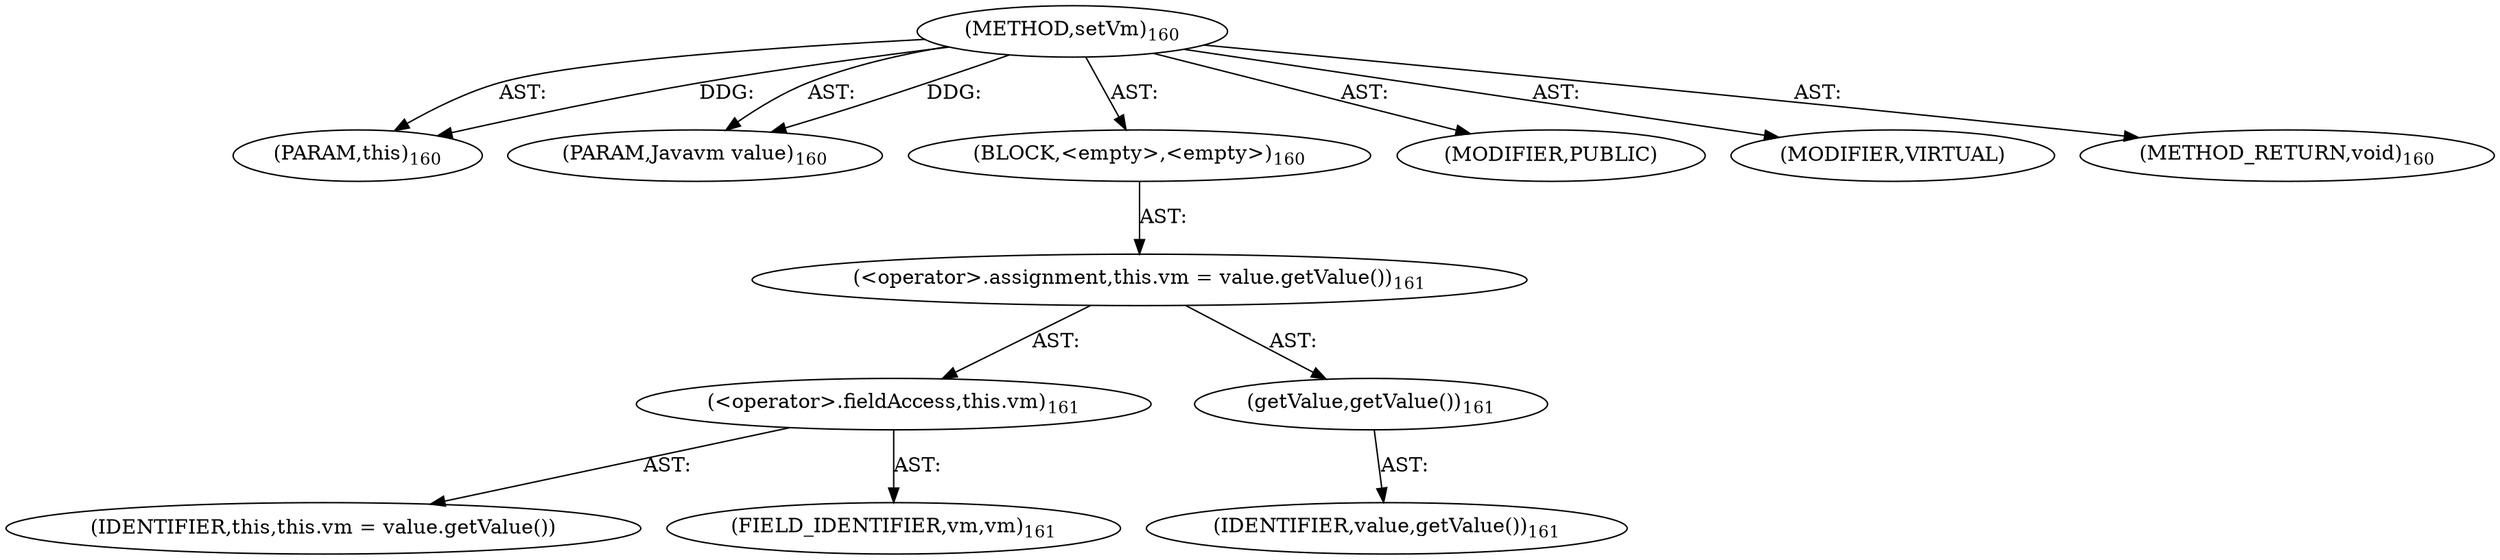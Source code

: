 digraph "setVm" {  
"111669149701" [label = <(METHOD,setVm)<SUB>160</SUB>> ]
"115964117007" [label = <(PARAM,this)<SUB>160</SUB>> ]
"115964117008" [label = <(PARAM,Javavm value)<SUB>160</SUB>> ]
"25769803781" [label = <(BLOCK,&lt;empty&gt;,&lt;empty&gt;)<SUB>160</SUB>> ]
"30064771082" [label = <(&lt;operator&gt;.assignment,this.vm = value.getValue())<SUB>161</SUB>> ]
"30064771083" [label = <(&lt;operator&gt;.fieldAccess,this.vm)<SUB>161</SUB>> ]
"68719476763" [label = <(IDENTIFIER,this,this.vm = value.getValue())> ]
"55834574853" [label = <(FIELD_IDENTIFIER,vm,vm)<SUB>161</SUB>> ]
"30064771084" [label = <(getValue,getValue())<SUB>161</SUB>> ]
"68719476764" [label = <(IDENTIFIER,value,getValue())<SUB>161</SUB>> ]
"133143986206" [label = <(MODIFIER,PUBLIC)> ]
"133143986207" [label = <(MODIFIER,VIRTUAL)> ]
"128849018885" [label = <(METHOD_RETURN,void)<SUB>160</SUB>> ]
  "111669149701" -> "115964117007"  [ label = "AST: "] 
  "111669149701" -> "115964117008"  [ label = "AST: "] 
  "111669149701" -> "25769803781"  [ label = "AST: "] 
  "111669149701" -> "133143986206"  [ label = "AST: "] 
  "111669149701" -> "133143986207"  [ label = "AST: "] 
  "111669149701" -> "128849018885"  [ label = "AST: "] 
  "25769803781" -> "30064771082"  [ label = "AST: "] 
  "30064771082" -> "30064771083"  [ label = "AST: "] 
  "30064771082" -> "30064771084"  [ label = "AST: "] 
  "30064771083" -> "68719476763"  [ label = "AST: "] 
  "30064771083" -> "55834574853"  [ label = "AST: "] 
  "30064771084" -> "68719476764"  [ label = "AST: "] 
  "111669149701" -> "115964117007"  [ label = "DDG: "] 
  "111669149701" -> "115964117008"  [ label = "DDG: "] 
}

